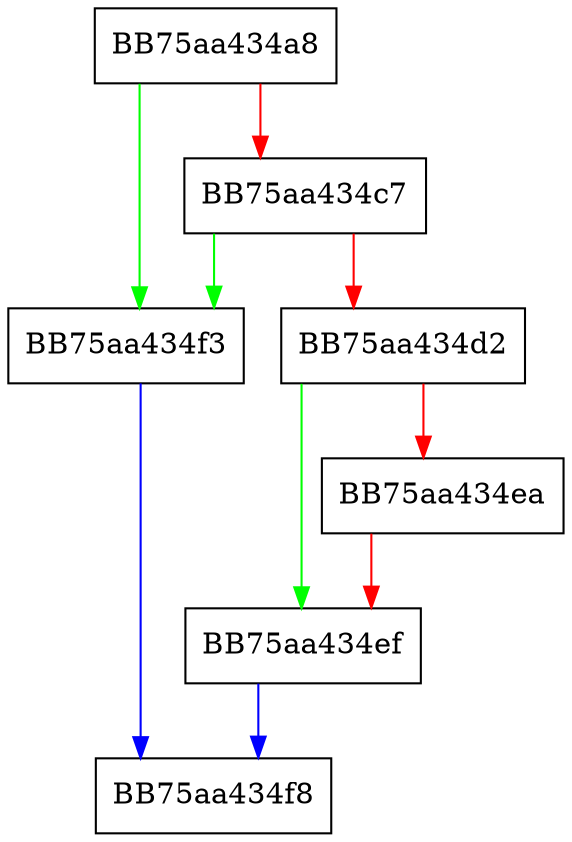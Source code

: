 digraph W6_ReadFromToT {
  node [shape="box"];
  graph [splines=ortho];
  BB75aa434a8 -> BB75aa434f3 [color="green"];
  BB75aa434a8 -> BB75aa434c7 [color="red"];
  BB75aa434c7 -> BB75aa434f3 [color="green"];
  BB75aa434c7 -> BB75aa434d2 [color="red"];
  BB75aa434d2 -> BB75aa434ef [color="green"];
  BB75aa434d2 -> BB75aa434ea [color="red"];
  BB75aa434ea -> BB75aa434ef [color="red"];
  BB75aa434ef -> BB75aa434f8 [color="blue"];
  BB75aa434f3 -> BB75aa434f8 [color="blue"];
}